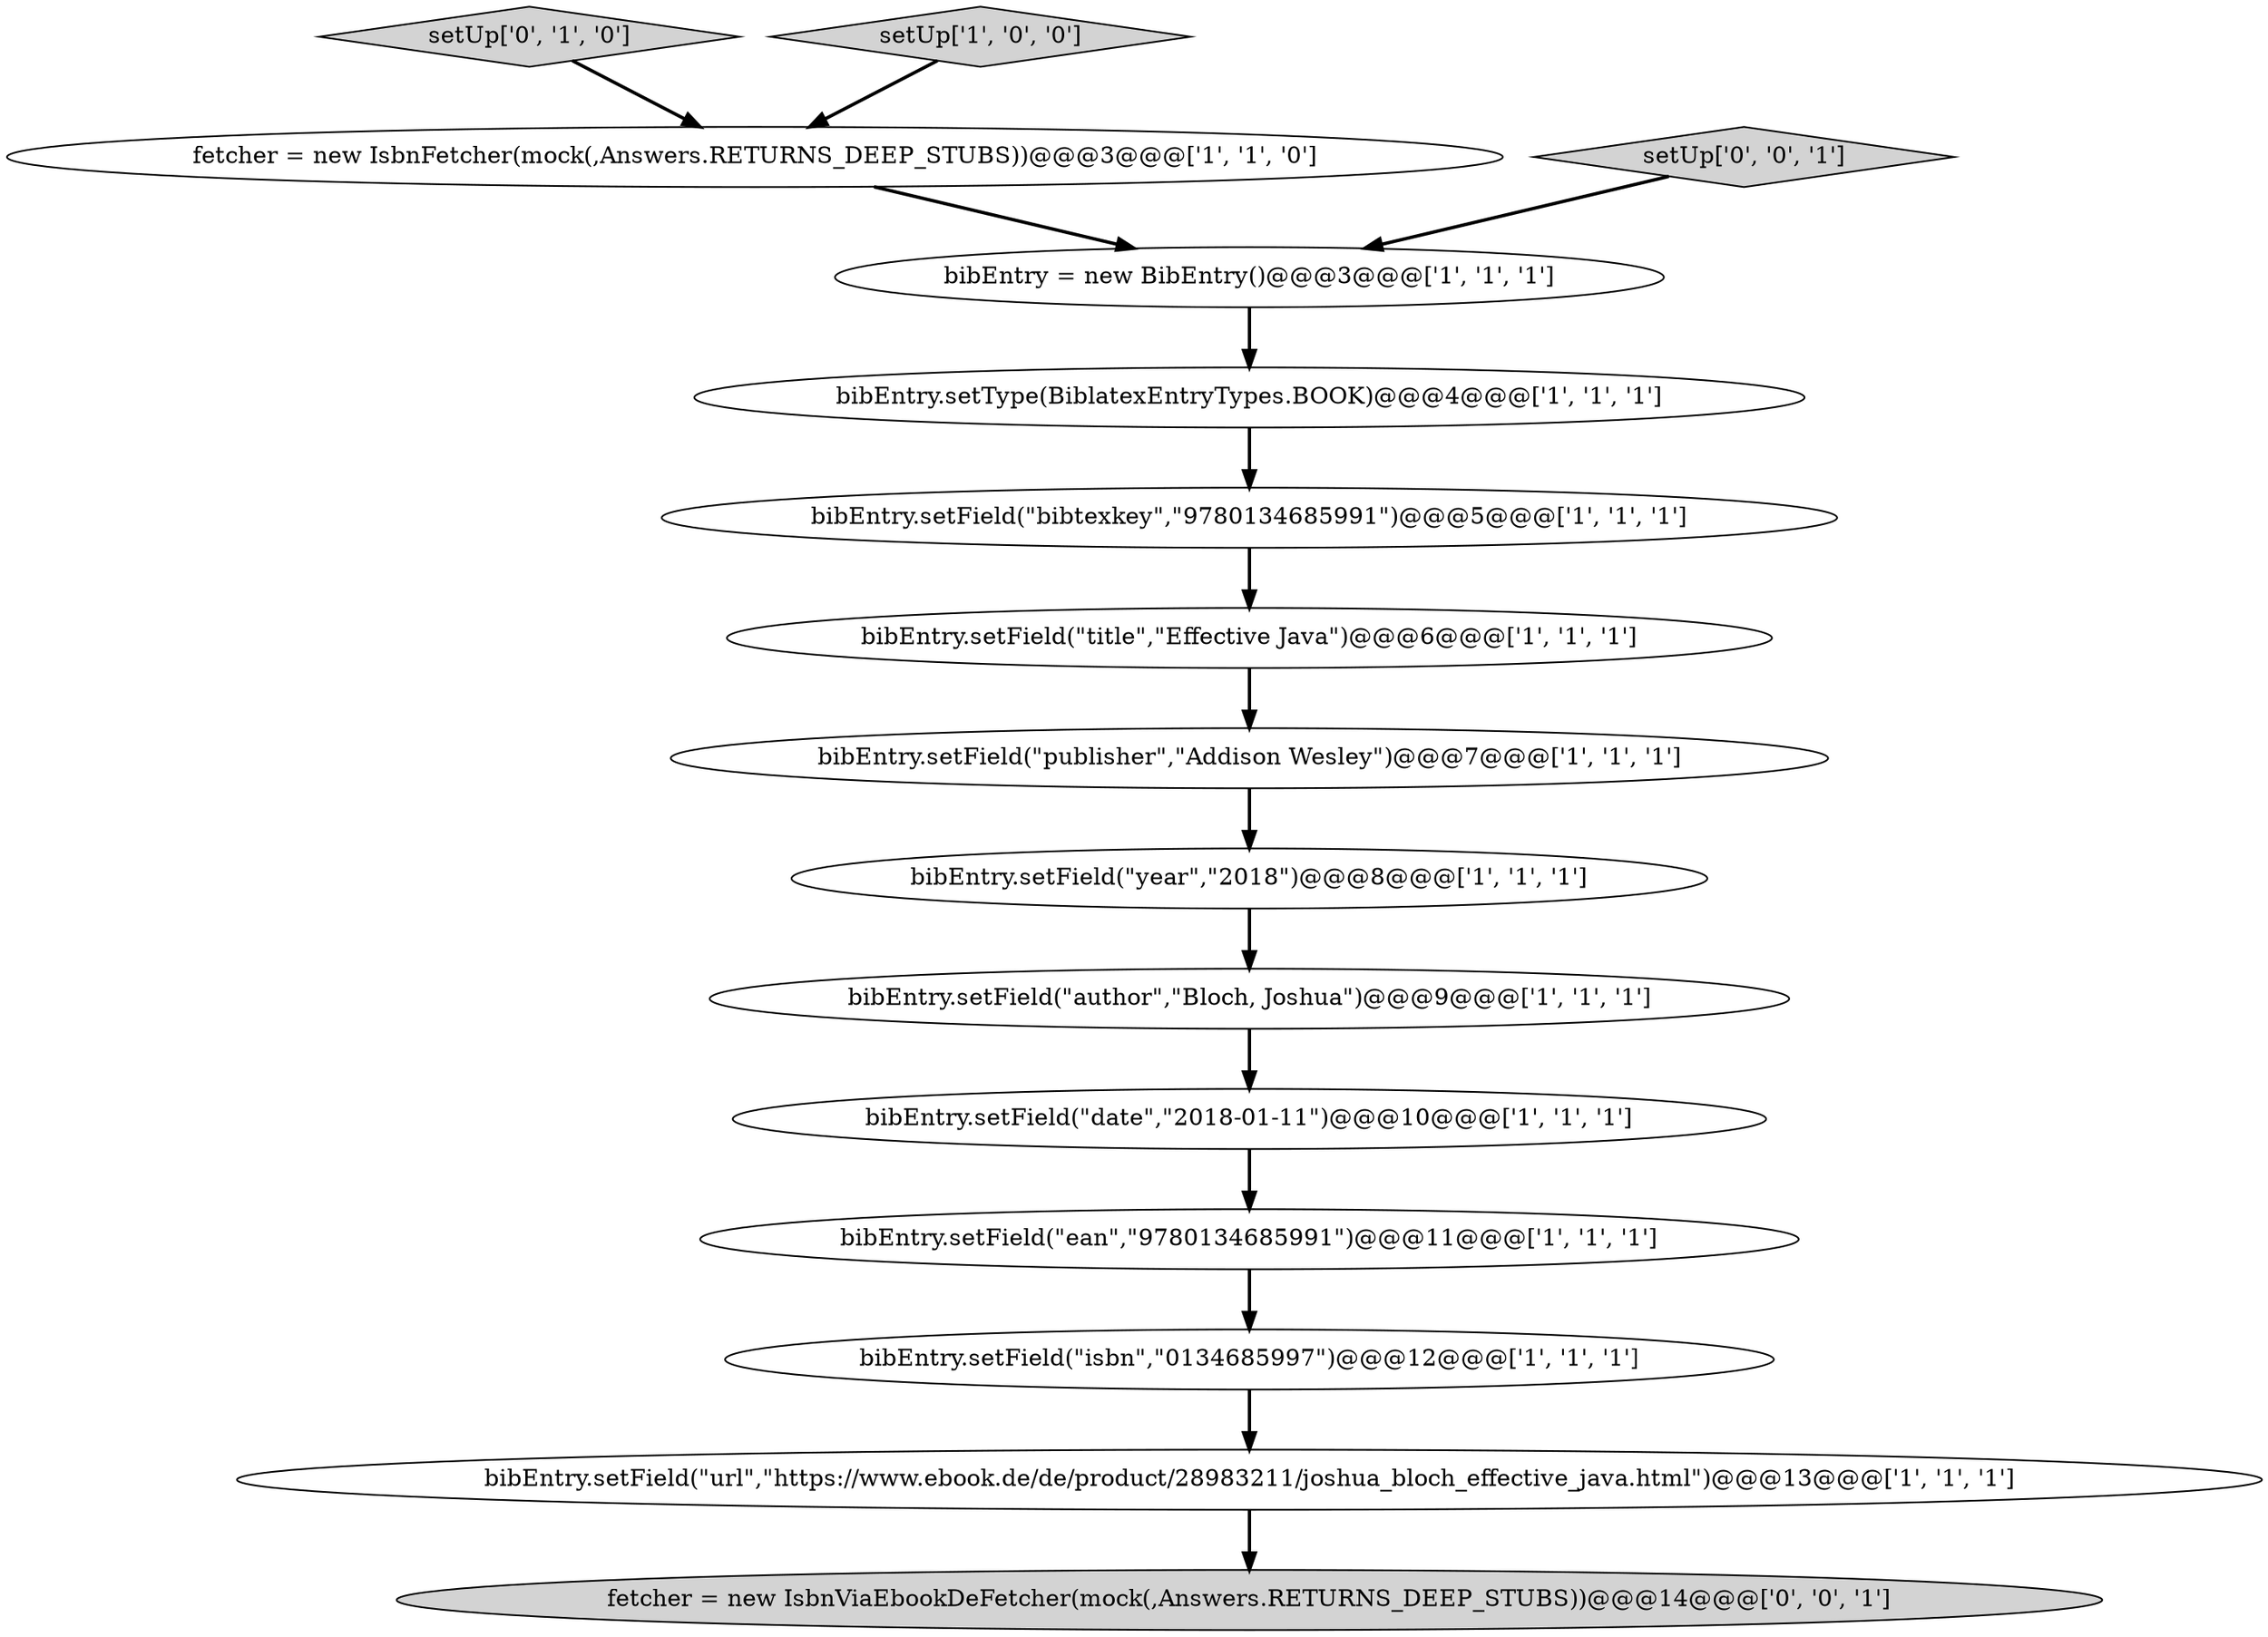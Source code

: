 digraph {
14 [style = filled, label = "fetcher = new IsbnViaEbookDeFetcher(mock(,Answers.RETURNS_DEEP_STUBS))@@@14@@@['0', '0', '1']", fillcolor = lightgray, shape = ellipse image = "AAA0AAABBB3BBB"];
0 [style = filled, label = "bibEntry.setField(\"date\",\"2018-01-11\")@@@10@@@['1', '1', '1']", fillcolor = white, shape = ellipse image = "AAA0AAABBB1BBB"];
7 [style = filled, label = "bibEntry.setField(\"publisher\",\"Addison Wesley\")@@@7@@@['1', '1', '1']", fillcolor = white, shape = ellipse image = "AAA0AAABBB1BBB"];
11 [style = filled, label = "bibEntry.setField(\"bibtexkey\",\"9780134685991\")@@@5@@@['1', '1', '1']", fillcolor = white, shape = ellipse image = "AAA0AAABBB1BBB"];
6 [style = filled, label = "fetcher = new IsbnFetcher(mock(,Answers.RETURNS_DEEP_STUBS))@@@3@@@['1', '1', '0']", fillcolor = white, shape = ellipse image = "AAA0AAABBB1BBB"];
2 [style = filled, label = "bibEntry.setField(\"url\",\"https://www.ebook.de/de/product/28983211/joshua_bloch_effective_java.html\")@@@13@@@['1', '1', '1']", fillcolor = white, shape = ellipse image = "AAA0AAABBB1BBB"];
13 [style = filled, label = "setUp['0', '1', '0']", fillcolor = lightgray, shape = diamond image = "AAA0AAABBB2BBB"];
15 [style = filled, label = "setUp['0', '0', '1']", fillcolor = lightgray, shape = diamond image = "AAA0AAABBB3BBB"];
8 [style = filled, label = "bibEntry.setField(\"year\",\"2018\")@@@8@@@['1', '1', '1']", fillcolor = white, shape = ellipse image = "AAA0AAABBB1BBB"];
10 [style = filled, label = "bibEntry.setType(BiblatexEntryTypes.BOOK)@@@4@@@['1', '1', '1']", fillcolor = white, shape = ellipse image = "AAA0AAABBB1BBB"];
4 [style = filled, label = "bibEntry.setField(\"title\",\"Effective Java\")@@@6@@@['1', '1', '1']", fillcolor = white, shape = ellipse image = "AAA0AAABBB1BBB"];
9 [style = filled, label = "bibEntry.setField(\"author\",\"Bloch, Joshua\")@@@9@@@['1', '1', '1']", fillcolor = white, shape = ellipse image = "AAA0AAABBB1BBB"];
5 [style = filled, label = "setUp['1', '0', '0']", fillcolor = lightgray, shape = diamond image = "AAA0AAABBB1BBB"];
3 [style = filled, label = "bibEntry.setField(\"isbn\",\"0134685997\")@@@12@@@['1', '1', '1']", fillcolor = white, shape = ellipse image = "AAA0AAABBB1BBB"];
1 [style = filled, label = "bibEntry = new BibEntry()@@@3@@@['1', '1', '1']", fillcolor = white, shape = ellipse image = "AAA0AAABBB1BBB"];
12 [style = filled, label = "bibEntry.setField(\"ean\",\"9780134685991\")@@@11@@@['1', '1', '1']", fillcolor = white, shape = ellipse image = "AAA0AAABBB1BBB"];
13->6 [style = bold, label=""];
2->14 [style = bold, label=""];
11->4 [style = bold, label=""];
7->8 [style = bold, label=""];
4->7 [style = bold, label=""];
10->11 [style = bold, label=""];
1->10 [style = bold, label=""];
8->9 [style = bold, label=""];
9->0 [style = bold, label=""];
0->12 [style = bold, label=""];
6->1 [style = bold, label=""];
12->3 [style = bold, label=""];
15->1 [style = bold, label=""];
3->2 [style = bold, label=""];
5->6 [style = bold, label=""];
}
